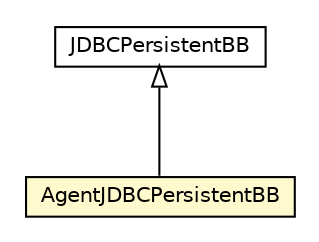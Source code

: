 #!/usr/local/bin/dot
#
# Class diagram 
# Generated by UMLGraph version R5_6_6-1-g9240c4 (http://www.umlgraph.org/)
#

digraph G {
	edge [fontname="Helvetica",fontsize=10,labelfontname="Helvetica",labelfontsize=10];
	node [fontname="Helvetica",fontsize=10,shape=plaintext];
	nodesep=0.25;
	ranksep=0.5;
	// jason.bb.JDBCPersistentBB
	c7881 [label=<<table title="jason.bb.JDBCPersistentBB" border="0" cellborder="1" cellspacing="0" cellpadding="2" port="p" href="./JDBCPersistentBB.html">
		<tr><td><table border="0" cellspacing="0" cellpadding="1">
<tr><td align="center" balign="center"> JDBCPersistentBB </td></tr>
		</table></td></tr>
		</table>>, URL="./JDBCPersistentBB.html", fontname="Helvetica", fontcolor="black", fontsize=10.0];
	// jason.bb.AgentJDBCPersistentBB
	c7887 [label=<<table title="jason.bb.AgentJDBCPersistentBB" border="0" cellborder="1" cellspacing="0" cellpadding="2" port="p" bgcolor="lemonChiffon" href="./AgentJDBCPersistentBB.html">
		<tr><td><table border="0" cellspacing="0" cellpadding="1">
<tr><td align="center" balign="center"> AgentJDBCPersistentBB </td></tr>
		</table></td></tr>
		</table>>, URL="./AgentJDBCPersistentBB.html", fontname="Helvetica", fontcolor="black", fontsize=10.0];
	//jason.bb.AgentJDBCPersistentBB extends jason.bb.JDBCPersistentBB
	c7881:p -> c7887:p [dir=back,arrowtail=empty];
}


